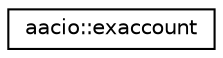 digraph "Graphical Class Hierarchy"
{
  edge [fontname="Helvetica",fontsize="10",labelfontname="Helvetica",labelfontsize="10"];
  node [fontname="Helvetica",fontsize="10",shape=record];
  rankdir="LR";
  Node0 [label="aacio::exaccount",height=0.2,width=0.4,color="black", fillcolor="white", style="filled",URL="$structaacio_1_1exaccount.html"];
}
